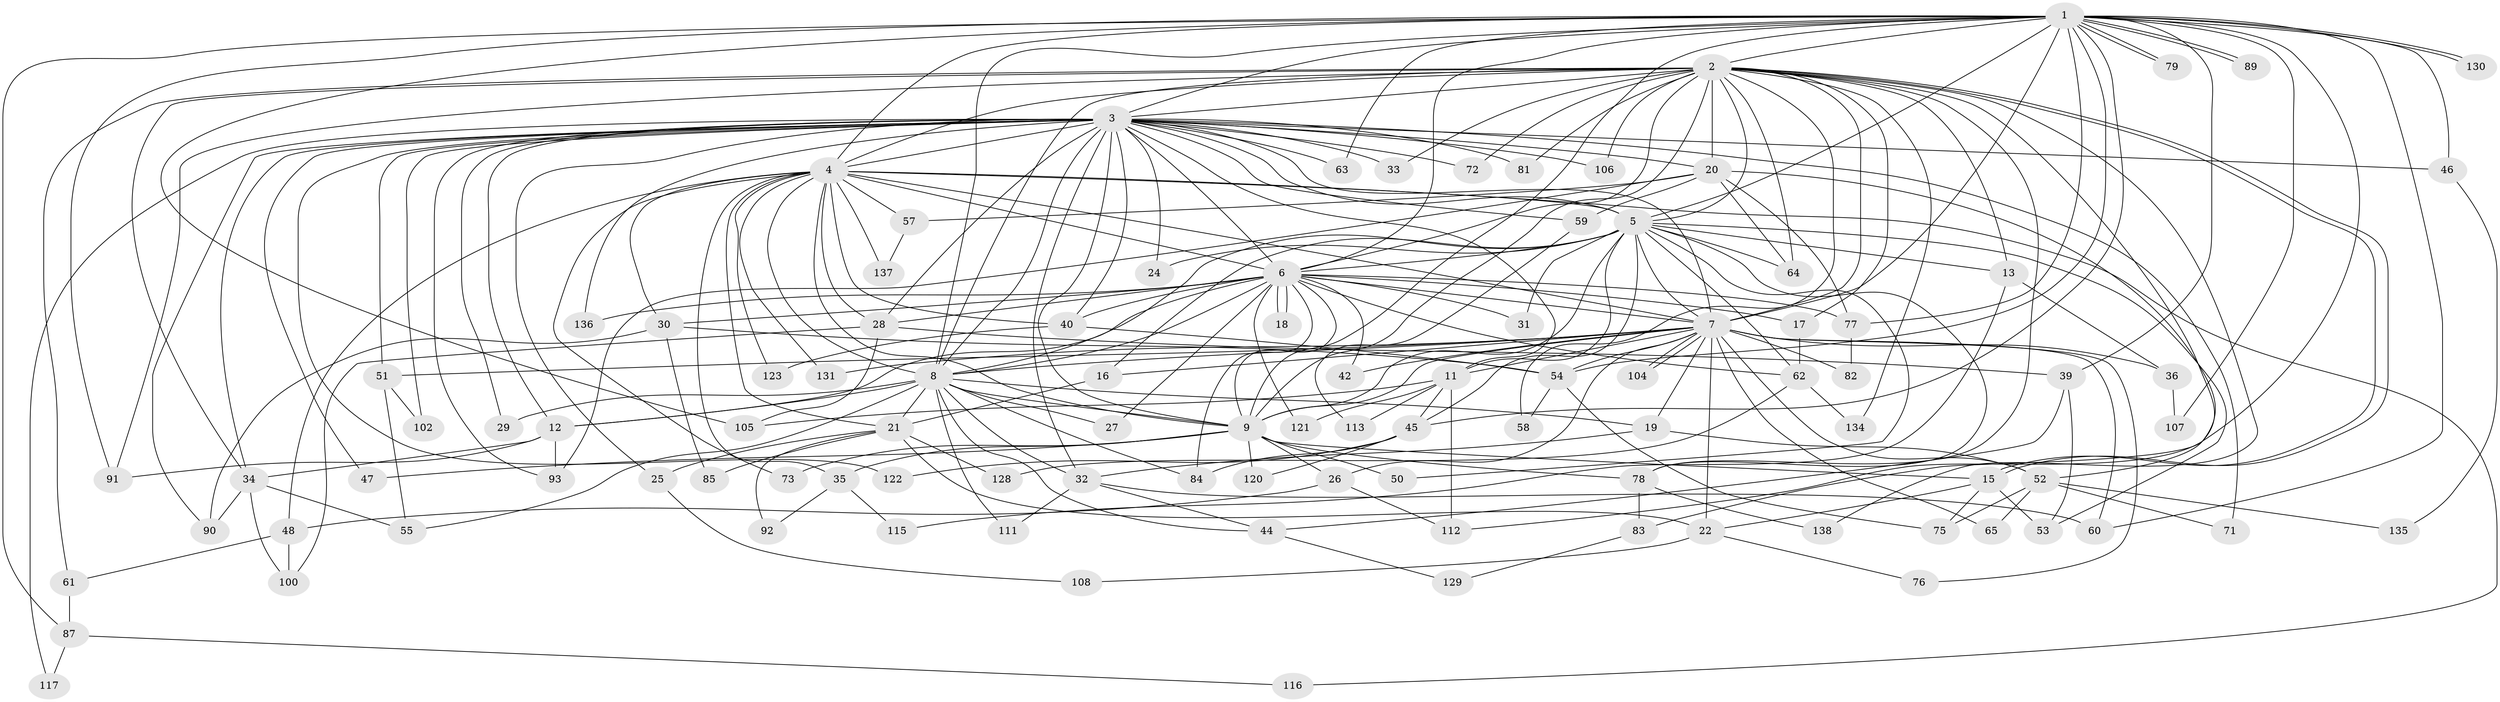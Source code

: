 // Generated by graph-tools (version 1.1) at 2025/23/03/03/25 07:23:35]
// undirected, 101 vertices, 249 edges
graph export_dot {
graph [start="1"]
  node [color=gray90,style=filled];
  1 [super="+98"];
  2 [super="+126"];
  3 [super="+10"];
  4 [super="+14"];
  5 [super="+132"];
  6 [super="+125"];
  7 [super="+66"];
  8 [super="+38"];
  9 [super="+109"];
  11 [super="+41"];
  12 [super="+94"];
  13;
  15 [super="+23"];
  16 [super="+37"];
  17;
  18;
  19 [super="+43"];
  20 [super="+95"];
  21 [super="+99"];
  22 [super="+68"];
  24;
  25;
  26 [super="+133"];
  27;
  28 [super="+49"];
  29;
  30;
  31;
  32 [super="+97"];
  33;
  34 [super="+74"];
  35;
  36;
  39 [super="+114"];
  40 [super="+56"];
  42;
  44 [super="+119"];
  45 [super="+86"];
  46;
  47;
  48;
  50;
  51 [super="+69"];
  52 [super="+80"];
  53;
  54 [super="+67"];
  55 [super="+70"];
  57;
  58;
  59;
  60 [super="+139"];
  61;
  62 [super="+118"];
  63;
  64;
  65;
  71;
  72;
  73;
  75;
  76;
  77 [super="+140"];
  78 [super="+127"];
  79;
  81;
  82;
  83;
  84 [super="+88"];
  85;
  87;
  89;
  90 [super="+101"];
  91 [super="+96"];
  92;
  93 [super="+103"];
  100 [super="+110"];
  102;
  104;
  105 [super="+124"];
  106;
  107;
  108;
  111;
  112;
  113;
  115;
  116;
  117;
  120;
  121;
  122;
  123;
  128;
  129;
  130;
  131;
  134;
  135;
  136;
  137;
  138;
  1 -- 2;
  1 -- 3 [weight=3];
  1 -- 4;
  1 -- 5;
  1 -- 6;
  1 -- 7;
  1 -- 8;
  1 -- 9;
  1 -- 39;
  1 -- 46;
  1 -- 60;
  1 -- 63;
  1 -- 77;
  1 -- 79;
  1 -- 79;
  1 -- 87;
  1 -- 89;
  1 -- 89;
  1 -- 105;
  1 -- 107;
  1 -- 112;
  1 -- 130;
  1 -- 130;
  1 -- 45;
  1 -- 54;
  1 -- 91;
  2 -- 3 [weight=2];
  2 -- 4;
  2 -- 5 [weight=2];
  2 -- 6 [weight=2];
  2 -- 7;
  2 -- 8;
  2 -- 9;
  2 -- 13;
  2 -- 15;
  2 -- 15;
  2 -- 17;
  2 -- 20;
  2 -- 33;
  2 -- 34;
  2 -- 58;
  2 -- 61;
  2 -- 64;
  2 -- 72;
  2 -- 81;
  2 -- 83;
  2 -- 91;
  2 -- 106;
  2 -- 134;
  2 -- 138;
  2 -- 78;
  3 -- 4 [weight=3];
  3 -- 5 [weight=2];
  3 -- 6 [weight=2];
  3 -- 7 [weight=2];
  3 -- 8 [weight=2];
  3 -- 9 [weight=3];
  3 -- 24;
  3 -- 28;
  3 -- 29;
  3 -- 46;
  3 -- 47;
  3 -- 51 [weight=2];
  3 -- 59;
  3 -- 81;
  3 -- 106;
  3 -- 117;
  3 -- 136;
  3 -- 40;
  3 -- 71;
  3 -- 72;
  3 -- 11;
  3 -- 12;
  3 -- 20;
  3 -- 25;
  3 -- 93;
  3 -- 32 [weight=2];
  3 -- 33;
  3 -- 34;
  3 -- 102;
  3 -- 122;
  3 -- 63;
  3 -- 90;
  4 -- 5;
  4 -- 6;
  4 -- 7;
  4 -- 8;
  4 -- 9;
  4 -- 30;
  4 -- 40;
  4 -- 48;
  4 -- 57;
  4 -- 73;
  4 -- 116;
  4 -- 123;
  4 -- 131;
  4 -- 137;
  4 -- 35;
  4 -- 21;
  4 -- 28;
  5 -- 6;
  5 -- 7;
  5 -- 8;
  5 -- 9;
  5 -- 13;
  5 -- 16;
  5 -- 24;
  5 -- 31;
  5 -- 45;
  5 -- 50;
  5 -- 53;
  5 -- 62;
  5 -- 78;
  5 -- 11;
  5 -- 64;
  6 -- 7;
  6 -- 8;
  6 -- 9;
  6 -- 12;
  6 -- 17;
  6 -- 18;
  6 -- 18;
  6 -- 27;
  6 -- 28;
  6 -- 30;
  6 -- 31;
  6 -- 40;
  6 -- 42;
  6 -- 77;
  6 -- 84;
  6 -- 121;
  6 -- 136;
  6 -- 62;
  7 -- 8;
  7 -- 9;
  7 -- 11;
  7 -- 16;
  7 -- 19;
  7 -- 22;
  7 -- 26;
  7 -- 36;
  7 -- 42;
  7 -- 51;
  7 -- 52;
  7 -- 60;
  7 -- 65;
  7 -- 82;
  7 -- 104;
  7 -- 104;
  7 -- 131;
  7 -- 76;
  7 -- 54;
  8 -- 9;
  8 -- 19;
  8 -- 21 [weight=2];
  8 -- 27;
  8 -- 29;
  8 -- 32 [weight=2];
  8 -- 44;
  8 -- 55;
  8 -- 111;
  8 -- 12;
  8 -- 84;
  9 -- 26;
  9 -- 35;
  9 -- 47;
  9 -- 50;
  9 -- 73;
  9 -- 78;
  9 -- 120;
  9 -- 15;
  11 -- 112;
  11 -- 113;
  11 -- 121;
  11 -- 45;
  11 -- 105;
  12 -- 34;
  12 -- 91;
  12 -- 93;
  13 -- 36;
  13 -- 115;
  15 -- 53;
  15 -- 22;
  15 -- 75;
  16 -- 21;
  17 -- 62;
  19 -- 52;
  19 -- 32;
  20 -- 57;
  20 -- 59;
  20 -- 64;
  20 -- 93;
  20 -- 52;
  20 -- 77;
  21 -- 22;
  21 -- 25;
  21 -- 85;
  21 -- 92;
  21 -- 128;
  22 -- 76;
  22 -- 108;
  25 -- 108;
  26 -- 48;
  26 -- 112;
  28 -- 39;
  28 -- 100;
  28 -- 105;
  30 -- 54;
  30 -- 85;
  30 -- 90;
  32 -- 44;
  32 -- 60;
  32 -- 111;
  34 -- 90;
  34 -- 100;
  34 -- 55;
  35 -- 92;
  35 -- 115;
  36 -- 107;
  39 -- 44;
  39 -- 53;
  40 -- 54;
  40 -- 123;
  44 -- 129;
  45 -- 84;
  45 -- 122;
  45 -- 120;
  46 -- 135;
  48 -- 61;
  48 -- 100;
  51 -- 55;
  51 -- 102;
  52 -- 65;
  52 -- 71;
  52 -- 135;
  52 -- 75;
  54 -- 58;
  54 -- 75;
  57 -- 137;
  59 -- 113;
  61 -- 87;
  62 -- 128;
  62 -- 134;
  77 -- 82;
  78 -- 83;
  78 -- 138;
  83 -- 129;
  87 -- 116;
  87 -- 117;
}
